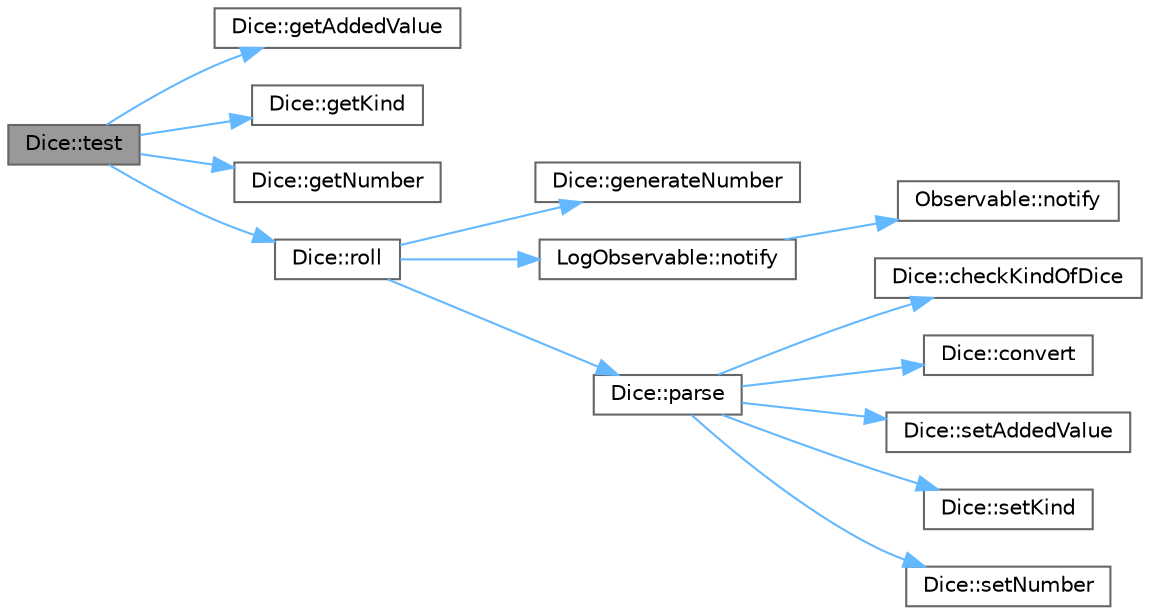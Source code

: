 digraph "Dice::test"
{
 // LATEX_PDF_SIZE
  bgcolor="transparent";
  edge [fontname=Helvetica,fontsize=10,labelfontname=Helvetica,labelfontsize=10];
  node [fontname=Helvetica,fontsize=10,shape=box,height=0.2,width=0.4];
  rankdir="LR";
  Node1 [id="Node000001",label="Dice::test",height=0.2,width=0.4,color="gray40", fillcolor="grey60", style="filled", fontcolor="black",tooltip="test function for the Dice class"];
  Node1 -> Node2 [id="edge14_Node000001_Node000002",color="steelblue1",style="solid",tooltip=" "];
  Node2 [id="Node000002",label="Dice::getAddedValue",height=0.2,width=0.4,color="grey40", fillcolor="white", style="filled",URL="$class_dice.html#a898ffcc9376eb482a2af9041c0b654fb",tooltip="Getter function for the added value of the Dice object."];
  Node1 -> Node3 [id="edge15_Node000001_Node000003",color="steelblue1",style="solid",tooltip=" "];
  Node3 [id="Node000003",label="Dice::getKind",height=0.2,width=0.4,color="grey40", fillcolor="white", style="filled",URL="$class_dice.html#a60826424e0841cba3ffbc93ba08f94ad",tooltip="Getter function for the kind of the Dice object."];
  Node1 -> Node4 [id="edge16_Node000001_Node000004",color="steelblue1",style="solid",tooltip=" "];
  Node4 [id="Node000004",label="Dice::getNumber",height=0.2,width=0.4,color="grey40", fillcolor="white", style="filled",URL="$class_dice.html#ac23d9322adbcaf18f0a3c4ba29d21aa4",tooltip="Getter function for the number of the Dice object."];
  Node1 -> Node5 [id="edge17_Node000001_Node000005",color="steelblue1",style="solid",tooltip=" "];
  Node5 [id="Node000005",label="Dice::roll",height=0.2,width=0.4,color="grey40", fillcolor="white", style="filled",URL="$class_dice.html#aa09f1850d597777c08e67cd0d9305244",tooltip="rolls the Dice by parsing the passed rex string, and generating a random number based on it"];
  Node5 -> Node6 [id="edge18_Node000005_Node000006",color="steelblue1",style="solid",tooltip=" "];
  Node6 [id="Node000006",label="Dice::generateNumber",height=0.2,width=0.4,color="grey40", fillcolor="white", style="filled",URL="$class_dice.html#a9a2d5bbefd49741f0eaf2e83d8885a11",tooltip="picks a random number based on the number, kind and added value"];
  Node5 -> Node7 [id="edge19_Node000005_Node000007",color="steelblue1",style="solid",tooltip=" "];
  Node7 [id="Node000007",label="LogObservable::notify",height=0.2,width=0.4,color="grey40", fillcolor="white", style="filled",URL="$class_log_observable.html#ad42f5e24118560f10123743dac922919",tooltip="Notifies the observers without any message. This function overrides the notify() function in the base..."];
  Node7 -> Node8 [id="edge20_Node000007_Node000008",color="steelblue1",style="solid",tooltip=" "];
  Node8 [id="Node000008",label="Observable::notify",height=0.2,width=0.4,color="grey40", fillcolor="white", style="filled",URL="$class_observable.html#ae181cee45eafcdd3244f2385ac1357d7",tooltip="Notifies all attached observers about a state change in the Observable object."];
  Node5 -> Node9 [id="edge21_Node000005_Node000009",color="steelblue1",style="solid",tooltip=" "];
  Node9 [id="Node000009",label="Dice::parse",height=0.2,width=0.4,color="grey40", fillcolor="white", style="filled",URL="$class_dice.html#a1d910412a8de7e5dc92790193bb85cb6",tooltip="sets the number(x), kind(y) and addedValue of dice attributes based on the format xdy[+z] and checks ..."];
  Node9 -> Node10 [id="edge22_Node000009_Node000010",color="steelblue1",style="solid",tooltip=" "];
  Node10 [id="Node000010",label="Dice::checkKindOfDice",height=0.2,width=0.4,color="grey40", fillcolor="white", style="filled",URL="$class_dice.html#aa9c31e56111d6474cf489591db359acb",tooltip="check if kind of dice is d4, d6, d8, d10, d12, d20, or d100"];
  Node9 -> Node11 [id="edge23_Node000009_Node000011",color="steelblue1",style="solid",tooltip=" "];
  Node11 [id="Node000011",label="Dice::convert",height=0.2,width=0.4,color="grey40", fillcolor="white", style="filled",URL="$class_dice.html#a8dca70574a5a71ef9c0c67a590404c8f",tooltip="converts given string to integer"];
  Node9 -> Node12 [id="edge24_Node000009_Node000012",color="steelblue1",style="solid",tooltip=" "];
  Node12 [id="Node000012",label="Dice::setAddedValue",height=0.2,width=0.4,color="grey40", fillcolor="white", style="filled",URL="$class_dice.html#a916d9bb78896ed3e53dee7e0233a2743",tooltip="Set the added value attribute of the Dice object."];
  Node9 -> Node13 [id="edge25_Node000009_Node000013",color="steelblue1",style="solid",tooltip=" "];
  Node13 [id="Node000013",label="Dice::setKind",height=0.2,width=0.4,color="grey40", fillcolor="white", style="filled",URL="$class_dice.html#ab64aa8ebfa909dc59e827770843e4262",tooltip="Set the kind attribute of the Dice object."];
  Node9 -> Node14 [id="edge26_Node000009_Node000014",color="steelblue1",style="solid",tooltip=" "];
  Node14 [id="Node000014",label="Dice::setNumber",height=0.2,width=0.4,color="grey40", fillcolor="white", style="filled",URL="$class_dice.html#a918d6953c8d622546f8703735147fda9",tooltip="Set the number attribute of the Dice object."];
}
